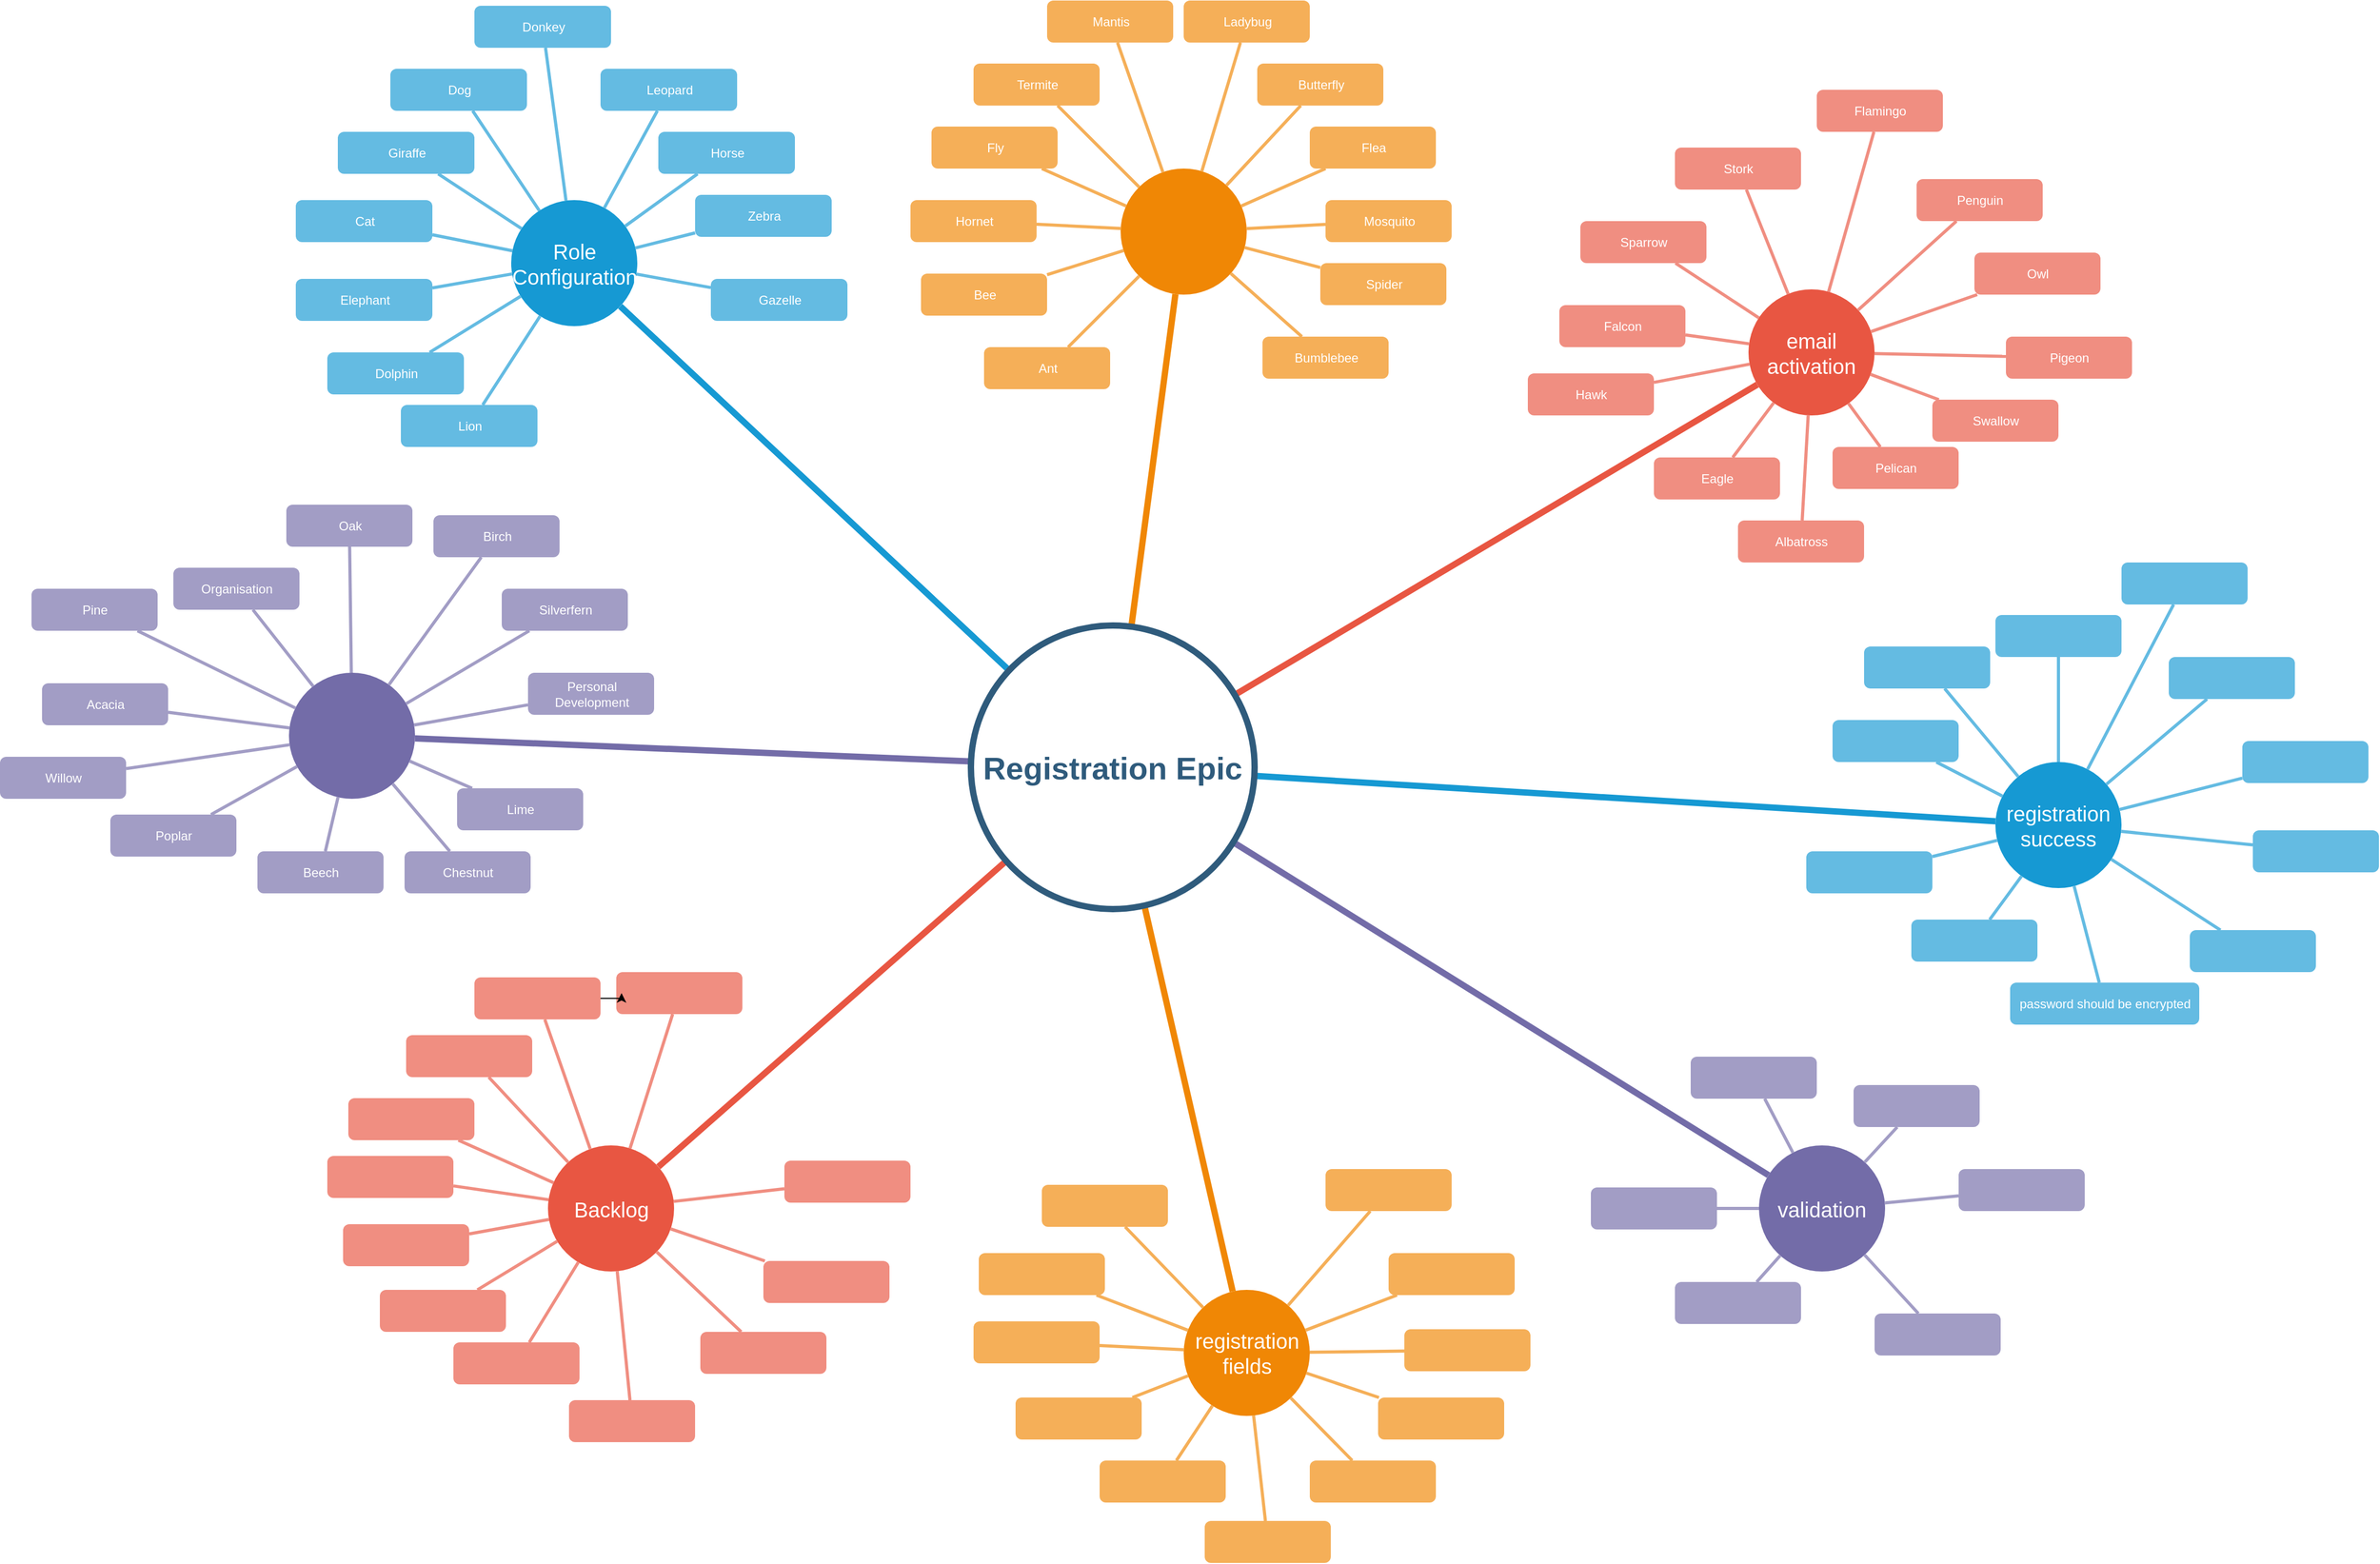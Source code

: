 <mxfile>
    <diagram id="6a731a19-8d31-9384-78a2-239565b7b9f0" name="Page-1">
        <mxGraphModel dx="334" dy="533" grid="1" gridSize="10" guides="1" tooltips="1" connect="1" arrows="1" fold="1" page="1" pageScale="1" pageWidth="1169" pageHeight="827" background="none" math="0" shadow="0">
            <root>
                <mxCell id="0"/>
                <mxCell id="1" parent="0"/>
                <mxCell id="1350" value="Role Configuration" style="ellipse;whiteSpace=wrap;html=1;shadow=0;fontFamily=Helvetica;fontSize=20;fontColor=#FFFFFF;align=center;strokeWidth=3;fillColor=#1699D3;strokeColor=none;" parent="1" vertex="1">
                    <mxGeometry x="523.5" y="271.5" width="120" height="120" as="geometry"/>
                </mxCell>
                <mxCell id="1351" value="" style="ellipse;whiteSpace=wrap;html=1;shadow=0;fontFamily=Helvetica;fontSize=20;fontColor=#FFFFFF;align=center;strokeWidth=3;fillColor=#F08705;strokeColor=none;gradientColor=none;" parent="1" vertex="1">
                    <mxGeometry x="1103.5" y="241.5" width="120" height="120" as="geometry"/>
                </mxCell>
                <mxCell id="1352" value="email activation" style="ellipse;whiteSpace=wrap;html=1;shadow=0;fontFamily=Helvetica;fontSize=20;fontColor=#FFFFFF;align=center;strokeWidth=3;fillColor=#E85642;strokeColor=none;" parent="1" vertex="1">
                    <mxGeometry x="1701" y="356.5" width="120" height="120" as="geometry"/>
                </mxCell>
                <mxCell id="1353" value="registration success" style="ellipse;whiteSpace=wrap;html=1;shadow=0;fontFamily=Helvetica;fontSize=20;fontColor=#FFFFFF;align=center;strokeWidth=3;fillColor=#1699D3;strokeColor=none;" parent="1" vertex="1">
                    <mxGeometry x="1936" y="806.5" width="120" height="120" as="geometry"/>
                </mxCell>
                <mxCell id="1354" value="validation" style="ellipse;whiteSpace=wrap;html=1;shadow=0;fontFamily=Helvetica;fontSize=20;fontColor=#FFFFFF;align=center;strokeWidth=3;fillColor=#736ca8;strokeColor=none;" parent="1" vertex="1">
                    <mxGeometry x="1711" y="1171.5" width="120" height="120" as="geometry"/>
                </mxCell>
                <mxCell id="1355" value="registration fields" style="ellipse;whiteSpace=wrap;html=1;shadow=0;fontFamily=Helvetica;fontSize=20;fontColor=#FFFFFF;align=center;strokeWidth=3;fillColor=#F08705;strokeColor=none;" parent="1" vertex="1">
                    <mxGeometry x="1163.5" y="1309" width="120" height="120" as="geometry"/>
                </mxCell>
                <mxCell id="1356" value="Backlog" style="ellipse;whiteSpace=wrap;html=1;shadow=0;fontFamily=Helvetica;fontSize=20;fontColor=#FFFFFF;align=center;strokeWidth=3;fillColor=#E85642;strokeColor=none;" parent="1" vertex="1">
                    <mxGeometry x="558.5" y="1171.5" width="120" height="120" as="geometry"/>
                </mxCell>
                <mxCell id="1357" value="Ant" style="rounded=1;fillColor=#f5af58;strokeColor=none;strokeWidth=3;shadow=0;html=1;fontColor=#FFFFFF;" parent="1" vertex="1">
                    <mxGeometry x="973.5" y="411.5" width="120" height="40" as="geometry"/>
                </mxCell>
                <mxCell id="1358" value="Dolphin" style="rounded=1;fillColor=#64BBE2;strokeColor=none;strokeWidth=3;shadow=0;html=1;fontColor=#FFFFFF;" parent="1" vertex="1">
                    <mxGeometry x="348.5" y="416.5" width="130" height="40" as="geometry"/>
                </mxCell>
                <mxCell id="1359" style="endArrow=none;strokeWidth=6;strokeColor=#1699D3;html=1;" parent="1" source="1515" target="1350" edge="1">
                    <mxGeometry relative="1" as="geometry"/>
                </mxCell>
                <mxCell id="1360" style="endArrow=none;strokeWidth=6;strokeColor=#f08705;html=1;" parent="1" source="1515" target="1351" edge="1">
                    <mxGeometry relative="1" as="geometry"/>
                </mxCell>
                <mxCell id="1361" style="endArrow=none;strokeWidth=6;strokeColor=#E85642;html=1;" parent="1" source="1515" target="1352" edge="1">
                    <mxGeometry relative="1" as="geometry"/>
                </mxCell>
                <mxCell id="1362" style="endArrow=none;strokeWidth=6;strokeColor=#1699D3;html=1;" parent="1" source="1515" target="1353" edge="1">
                    <mxGeometry relative="1" as="geometry"/>
                </mxCell>
                <mxCell id="1363" style="endArrow=none;strokeWidth=6;strokeColor=#736CA8;html=1;" parent="1" source="1515" target="1516" edge="1">
                    <mxGeometry relative="1" as="geometry"/>
                </mxCell>
                <mxCell id="1364" style="endArrow=none;strokeWidth=6;strokeColor=#736ca8;html=1;" parent="1" source="1515" target="1354" edge="1">
                    <mxGeometry relative="1" as="geometry"/>
                </mxCell>
                <mxCell id="1365" value="" style="edgeStyle=none;endArrow=none;strokeWidth=6;strokeColor=#F08705;html=1;" parent="1" source="1515" target="1355" edge="1">
                    <mxGeometry x="181" y="226.5" width="100" height="100" as="geometry">
                        <mxPoint x="181" y="326.5" as="sourcePoint"/>
                        <mxPoint x="281" y="226.5" as="targetPoint"/>
                    </mxGeometry>
                </mxCell>
                <mxCell id="1366" value="" style="edgeStyle=none;endArrow=none;strokeWidth=6;strokeColor=#E85642;html=1;" parent="1" source="1515" target="1356" edge="1">
                    <mxGeometry x="181" y="226.5" width="100" height="100" as="geometry">
                        <mxPoint x="181" y="326.5" as="sourcePoint"/>
                        <mxPoint x="281" y="226.5" as="targetPoint"/>
                    </mxGeometry>
                </mxCell>
                <mxCell id="1367" value="Lion" style="rounded=1;fillColor=#64BBE2;strokeColor=none;strokeWidth=3;shadow=0;html=1;fontColor=#FFFFFF;" parent="1" vertex="1">
                    <mxGeometry x="418.5" y="466.5" width="130" height="40" as="geometry"/>
                </mxCell>
                <mxCell id="1368" value="Elephant" style="rounded=1;fillColor=#64BBE2;strokeColor=none;strokeWidth=3;shadow=0;html=1;fontColor=#FFFFFF;" parent="1" vertex="1">
                    <mxGeometry x="318.5" y="346.5" width="130" height="40" as="geometry"/>
                </mxCell>
                <mxCell id="1369" value="Cat" style="rounded=1;fillColor=#64BBE2;strokeColor=none;strokeWidth=3;shadow=0;html=1;fontColor=#FFFFFF;" parent="1" vertex="1">
                    <mxGeometry x="318.5" y="271.5" width="130" height="40" as="geometry"/>
                </mxCell>
                <mxCell id="1370" value="Giraffe" style="rounded=1;fillColor=#64BBE2;strokeColor=none;strokeWidth=3;shadow=0;html=1;fontColor=#FFFFFF;" parent="1" vertex="1">
                    <mxGeometry x="358.5" y="206.5" width="130" height="40" as="geometry"/>
                </mxCell>
                <mxCell id="1371" value="Dog" style="rounded=1;fillColor=#64BBE2;strokeColor=none;strokeWidth=3;shadow=0;html=1;fontColor=#FFFFFF;" parent="1" vertex="1">
                    <mxGeometry x="408.5" y="146.5" width="130" height="40" as="geometry"/>
                </mxCell>
                <mxCell id="1372" value="Donkey" style="rounded=1;fillColor=#64BBE2;strokeColor=none;strokeWidth=3;shadow=0;html=1;fontColor=#FFFFFF;" parent="1" vertex="1">
                    <mxGeometry x="488.5" y="86.5" width="130" height="40" as="geometry"/>
                </mxCell>
                <mxCell id="1373" value="Leopard" style="rounded=1;fillColor=#64BBE2;strokeColor=none;strokeWidth=3;shadow=0;html=1;fontColor=#FFFFFF;" parent="1" vertex="1">
                    <mxGeometry x="608.5" y="146.5" width="130" height="40" as="geometry"/>
                </mxCell>
                <mxCell id="1374" value="Horse" style="rounded=1;fillColor=#64BBE2;strokeColor=none;strokeWidth=3;shadow=0;html=1;fontColor=#FFFFFF;" parent="1" vertex="1">
                    <mxGeometry x="663.5" y="206.5" width="130" height="40" as="geometry"/>
                </mxCell>
                <mxCell id="1375" value="Zebra" style="rounded=1;fillColor=#64BBE2;strokeColor=none;strokeWidth=3;shadow=0;html=1;fontColor=#FFFFFF;" parent="1" vertex="1">
                    <mxGeometry x="698.5" y="266.5" width="130" height="40" as="geometry"/>
                </mxCell>
                <mxCell id="1376" value="Gazelle" style="rounded=1;fillColor=#64BBE2;strokeColor=none;strokeWidth=3;shadow=0;html=1;fontColor=#FFFFFF;" parent="1" vertex="1">
                    <mxGeometry x="713.5" y="346.5" width="130" height="40" as="geometry"/>
                </mxCell>
                <mxCell id="1377" value="" style="edgeStyle=none;endArrow=none;strokeWidth=3;strokeColor=#64BBE2;html=1;" parent="1" source="1350" target="1376" edge="1">
                    <mxGeometry x="-221.5" y="56.5" width="100" height="100" as="geometry">
                        <mxPoint x="-221.5" y="156.5" as="sourcePoint"/>
                        <mxPoint x="-121.5" y="56.5" as="targetPoint"/>
                    </mxGeometry>
                </mxCell>
                <mxCell id="1378" value="" style="edgeStyle=none;endArrow=none;strokeWidth=3;strokeColor=#64BBE2;html=1;" parent="1" source="1350" target="1367" edge="1">
                    <mxGeometry x="-221.5" y="56.5" width="100" height="100" as="geometry">
                        <mxPoint x="-221.5" y="156.5" as="sourcePoint"/>
                        <mxPoint x="-121.5" y="56.5" as="targetPoint"/>
                    </mxGeometry>
                </mxCell>
                <mxCell id="1379" value="" style="edgeStyle=none;endArrow=none;strokeWidth=3;strokeColor=#64BBE2;html=1;" parent="1" source="1350" target="1358" edge="1">
                    <mxGeometry x="-221.5" y="56.5" width="100" height="100" as="geometry">
                        <mxPoint x="-221.5" y="156.5" as="sourcePoint"/>
                        <mxPoint x="-121.5" y="56.5" as="targetPoint"/>
                    </mxGeometry>
                </mxCell>
                <mxCell id="1380" value="" style="edgeStyle=none;endArrow=none;strokeWidth=3;strokeColor=#64BBE2;html=1;" parent="1" source="1350" target="1368" edge="1">
                    <mxGeometry x="-221.5" y="56.5" width="100" height="100" as="geometry">
                        <mxPoint x="-221.5" y="156.5" as="sourcePoint"/>
                        <mxPoint x="-121.5" y="56.5" as="targetPoint"/>
                    </mxGeometry>
                </mxCell>
                <mxCell id="1381" value="" style="edgeStyle=none;endArrow=none;strokeWidth=3;strokeColor=#64BBE2;html=1;" parent="1" source="1350" target="1369" edge="1">
                    <mxGeometry x="-221.5" y="56.5" width="100" height="100" as="geometry">
                        <mxPoint x="-221.5" y="156.5" as="sourcePoint"/>
                        <mxPoint x="-121.5" y="56.5" as="targetPoint"/>
                    </mxGeometry>
                </mxCell>
                <mxCell id="1382" value="" style="edgeStyle=none;endArrow=none;strokeWidth=3;strokeColor=#64BBE2;html=1;" parent="1" source="1350" target="1370" edge="1">
                    <mxGeometry x="-221.5" y="56.5" width="100" height="100" as="geometry">
                        <mxPoint x="-221.5" y="156.5" as="sourcePoint"/>
                        <mxPoint x="-121.5" y="56.5" as="targetPoint"/>
                    </mxGeometry>
                </mxCell>
                <mxCell id="1383" value="" style="edgeStyle=none;endArrow=none;strokeWidth=3;strokeColor=#64BBE2;html=1;" parent="1" source="1350" target="1371" edge="1">
                    <mxGeometry x="-221.5" y="56.5" width="100" height="100" as="geometry">
                        <mxPoint x="-221.5" y="156.5" as="sourcePoint"/>
                        <mxPoint x="-121.5" y="56.5" as="targetPoint"/>
                    </mxGeometry>
                </mxCell>
                <mxCell id="1384" value="" style="edgeStyle=none;endArrow=none;strokeWidth=3;strokeColor=#64BBE2;html=1;" parent="1" source="1350" target="1372" edge="1">
                    <mxGeometry x="-221.5" y="56.5" width="100" height="100" as="geometry">
                        <mxPoint x="-221.5" y="156.5" as="sourcePoint"/>
                        <mxPoint x="-121.5" y="56.5" as="targetPoint"/>
                    </mxGeometry>
                </mxCell>
                <mxCell id="1385" value="" style="edgeStyle=none;endArrow=none;strokeWidth=3;strokeColor=#64BBE2;html=1;" parent="1" source="1350" target="1373" edge="1">
                    <mxGeometry x="-221.5" y="56.5" width="100" height="100" as="geometry">
                        <mxPoint x="-221.5" y="156.5" as="sourcePoint"/>
                        <mxPoint x="-121.5" y="56.5" as="targetPoint"/>
                    </mxGeometry>
                </mxCell>
                <mxCell id="1386" value="" style="edgeStyle=none;endArrow=none;strokeWidth=3;strokeColor=#64BBE2;html=1;" parent="1" source="1350" target="1374" edge="1">
                    <mxGeometry x="-221.5" y="56.5" width="100" height="100" as="geometry">
                        <mxPoint x="-221.5" y="156.5" as="sourcePoint"/>
                        <mxPoint x="-121.5" y="56.5" as="targetPoint"/>
                    </mxGeometry>
                </mxCell>
                <mxCell id="1387" value="" style="edgeStyle=none;endArrow=none;strokeWidth=3;strokeColor=#64BBE2;html=1;" parent="1" source="1350" target="1375" edge="1">
                    <mxGeometry x="-221.5" y="56.5" width="100" height="100" as="geometry">
                        <mxPoint x="-221.5" y="156.5" as="sourcePoint"/>
                        <mxPoint x="-121.5" y="56.5" as="targetPoint"/>
                    </mxGeometry>
                </mxCell>
                <mxCell id="1388" value="Bee" style="rounded=1;fillColor=#f5af58;strokeColor=none;strokeWidth=3;shadow=0;html=1;fontColor=#FFFFFF;" parent="1" vertex="1">
                    <mxGeometry x="913.5" y="341.5" width="120" height="40" as="geometry"/>
                </mxCell>
                <mxCell id="1389" value="Hornet" style="rounded=1;fillColor=#f5af58;strokeColor=none;strokeWidth=3;shadow=0;html=1;fontColor=#FFFFFF;" parent="1" vertex="1">
                    <mxGeometry x="903.5" y="271.5" width="120" height="40" as="geometry"/>
                </mxCell>
                <mxCell id="1390" value="Fly" style="rounded=1;fillColor=#f5af58;strokeColor=none;strokeWidth=3;shadow=0;html=1;fontColor=#FFFFFF;" parent="1" vertex="1">
                    <mxGeometry x="923.5" y="201.5" width="120" height="40" as="geometry"/>
                </mxCell>
                <mxCell id="1391" value="Termite" style="rounded=1;fillColor=#f5af58;strokeColor=none;strokeWidth=3;shadow=0;html=1;fontColor=#FFFFFF;" parent="1" vertex="1">
                    <mxGeometry x="963.5" y="141.5" width="120" height="40" as="geometry"/>
                </mxCell>
                <mxCell id="1392" value="Mantis" style="rounded=1;fillColor=#f5af58;strokeColor=none;strokeWidth=3;shadow=0;html=1;fontColor=#FFFFFF;" parent="1" vertex="1">
                    <mxGeometry x="1033.5" y="81.5" width="120" height="40" as="geometry"/>
                </mxCell>
                <mxCell id="1393" value="Ladybug" style="rounded=1;fillColor=#f5af58;strokeColor=none;strokeWidth=3;shadow=0;html=1;fontColor=#FFFFFF;" parent="1" vertex="1">
                    <mxGeometry x="1163.5" y="81.5" width="120" height="40" as="geometry"/>
                </mxCell>
                <mxCell id="1394" value="Butterfly" style="rounded=1;fillColor=#f5af58;strokeColor=none;strokeWidth=3;shadow=0;html=1;fontColor=#FFFFFF;" parent="1" vertex="1">
                    <mxGeometry x="1233.5" y="141.5" width="120" height="40" as="geometry"/>
                </mxCell>
                <mxCell id="1395" value="Flea" style="rounded=1;fillColor=#f5af58;strokeColor=none;strokeWidth=3;shadow=0;html=1;fontColor=#FFFFFF;" parent="1" vertex="1">
                    <mxGeometry x="1283.5" y="201.5" width="120" height="40" as="geometry"/>
                </mxCell>
                <mxCell id="1396" value="Mosquito" style="rounded=1;fillColor=#f5af58;strokeColor=none;strokeWidth=3;shadow=0;html=1;fontColor=#FFFFFF;" parent="1" vertex="1">
                    <mxGeometry x="1298.5" y="271.5" width="120" height="40" as="geometry"/>
                </mxCell>
                <mxCell id="1397" value="Spider" style="rounded=1;fillColor=#f5af58;strokeColor=none;strokeWidth=3;shadow=0;html=1;fontColor=#FFFFFF;" parent="1" vertex="1">
                    <mxGeometry x="1293.5" y="331.5" width="120" height="40" as="geometry"/>
                </mxCell>
                <mxCell id="1398" value="Bumblebee" style="rounded=1;fillColor=#f5af58;strokeColor=none;strokeWidth=3;shadow=0;html=1;fontColor=#FFFFFF;" parent="1" vertex="1">
                    <mxGeometry x="1238.5" y="401.5" width="120" height="40" as="geometry"/>
                </mxCell>
                <mxCell id="1399" value="" style="edgeStyle=none;endArrow=none;strokeWidth=3;strokeColor=#F5AF58;html=1;" parent="1" source="1351" target="1357" edge="1">
                    <mxGeometry x="3.5" y="21.5" width="100" height="100" as="geometry">
                        <mxPoint x="3.5" y="121.5" as="sourcePoint"/>
                        <mxPoint x="103.5" y="21.5" as="targetPoint"/>
                    </mxGeometry>
                </mxCell>
                <mxCell id="1400" value="" style="edgeStyle=none;endArrow=none;strokeWidth=3;strokeColor=#F5AF58;html=1;" parent="1" source="1351" target="1388" edge="1">
                    <mxGeometry x="3.5" y="21.5" width="100" height="100" as="geometry">
                        <mxPoint x="3.5" y="121.5" as="sourcePoint"/>
                        <mxPoint x="103.5" y="21.5" as="targetPoint"/>
                    </mxGeometry>
                </mxCell>
                <mxCell id="1401" value="" style="edgeStyle=none;endArrow=none;strokeWidth=3;strokeColor=#F5AF58;html=1;" parent="1" source="1351" target="1389" edge="1">
                    <mxGeometry x="3.5" y="21.5" width="100" height="100" as="geometry">
                        <mxPoint x="3.5" y="121.5" as="sourcePoint"/>
                        <mxPoint x="103.5" y="21.5" as="targetPoint"/>
                    </mxGeometry>
                </mxCell>
                <mxCell id="1402" value="" style="edgeStyle=none;endArrow=none;strokeWidth=3;strokeColor=#F5AF58;html=1;" parent="1" source="1351" target="1390" edge="1">
                    <mxGeometry x="3.5" y="21.5" width="100" height="100" as="geometry">
                        <mxPoint x="3.5" y="121.5" as="sourcePoint"/>
                        <mxPoint x="103.5" y="21.5" as="targetPoint"/>
                    </mxGeometry>
                </mxCell>
                <mxCell id="1403" value="" style="edgeStyle=none;endArrow=none;strokeWidth=3;strokeColor=#F5AF58;html=1;" parent="1" source="1351" target="1391" edge="1">
                    <mxGeometry x="3.5" y="21.5" width="100" height="100" as="geometry">
                        <mxPoint x="3.5" y="121.5" as="sourcePoint"/>
                        <mxPoint x="103.5" y="21.5" as="targetPoint"/>
                    </mxGeometry>
                </mxCell>
                <mxCell id="1404" value="" style="edgeStyle=none;endArrow=none;strokeWidth=3;strokeColor=#F5AF58;html=1;" parent="1" source="1351" target="1392" edge="1">
                    <mxGeometry x="3.5" y="21.5" width="100" height="100" as="geometry">
                        <mxPoint x="3.5" y="121.5" as="sourcePoint"/>
                        <mxPoint x="103.5" y="21.5" as="targetPoint"/>
                    </mxGeometry>
                </mxCell>
                <mxCell id="1405" value="" style="edgeStyle=none;endArrow=none;strokeWidth=3;strokeColor=#F5AF58;html=1;" parent="1" source="1351" target="1393" edge="1">
                    <mxGeometry x="3.5" y="21.5" width="100" height="100" as="geometry">
                        <mxPoint x="3.5" y="121.5" as="sourcePoint"/>
                        <mxPoint x="103.5" y="21.5" as="targetPoint"/>
                    </mxGeometry>
                </mxCell>
                <mxCell id="1406" value="" style="edgeStyle=none;endArrow=none;strokeWidth=3;strokeColor=#F5AF58;html=1;" parent="1" source="1351" target="1394" edge="1">
                    <mxGeometry x="3.5" y="21.5" width="100" height="100" as="geometry">
                        <mxPoint x="3.5" y="121.5" as="sourcePoint"/>
                        <mxPoint x="103.5" y="21.5" as="targetPoint"/>
                    </mxGeometry>
                </mxCell>
                <mxCell id="1407" value="" style="edgeStyle=none;endArrow=none;strokeWidth=3;strokeColor=#F5AF58;html=1;" parent="1" source="1351" target="1395" edge="1">
                    <mxGeometry x="3.5" y="21.5" width="100" height="100" as="geometry">
                        <mxPoint x="3.5" y="121.5" as="sourcePoint"/>
                        <mxPoint x="103.5" y="21.5" as="targetPoint"/>
                    </mxGeometry>
                </mxCell>
                <mxCell id="1408" value="" style="edgeStyle=none;endArrow=none;strokeWidth=3;strokeColor=#F5AF58;html=1;" parent="1" source="1351" target="1396" edge="1">
                    <mxGeometry x="3.5" y="21.5" width="100" height="100" as="geometry">
                        <mxPoint x="3.5" y="121.5" as="sourcePoint"/>
                        <mxPoint x="103.5" y="21.5" as="targetPoint"/>
                    </mxGeometry>
                </mxCell>
                <mxCell id="1409" value="" style="edgeStyle=none;endArrow=none;strokeWidth=3;strokeColor=#F5AF58;html=1;" parent="1" source="1351" target="1397" edge="1">
                    <mxGeometry x="3.5" y="21.5" width="100" height="100" as="geometry">
                        <mxPoint x="3.5" y="121.5" as="sourcePoint"/>
                        <mxPoint x="103.5" y="21.5" as="targetPoint"/>
                    </mxGeometry>
                </mxCell>
                <mxCell id="1410" value="" style="edgeStyle=none;endArrow=none;strokeWidth=3;strokeColor=#F5AF58;html=1;" parent="1" source="1351" target="1398" edge="1">
                    <mxGeometry x="3.5" y="21.5" width="100" height="100" as="geometry">
                        <mxPoint x="3.5" y="121.5" as="sourcePoint"/>
                        <mxPoint x="103.5" y="21.5" as="targetPoint"/>
                    </mxGeometry>
                </mxCell>
                <mxCell id="1411" value="Eagle" style="rounded=1;fillColor=#f08e81;strokeColor=none;strokeWidth=3;shadow=0;html=1;fontColor=#FFFFFF;" parent="1" vertex="1">
                    <mxGeometry x="1611" y="516.5" width="120" height="40" as="geometry"/>
                </mxCell>
                <mxCell id="1412" value="Pigeon" style="rounded=1;fillColor=#f08e81;strokeColor=none;strokeWidth=3;shadow=0;html=1;fontColor=#FFFFFF;" parent="1" vertex="1">
                    <mxGeometry x="1946" y="401.5" width="120" height="40" as="geometry"/>
                </mxCell>
                <mxCell id="1413" value="Hawk" style="rounded=1;fillColor=#f08e81;strokeColor=none;strokeWidth=3;shadow=0;html=1;fontColor=#FFFFFF;" parent="1" vertex="1">
                    <mxGeometry x="1491" y="436.5" width="120" height="40" as="geometry"/>
                </mxCell>
                <mxCell id="1414" value="Falcon" style="rounded=1;fillColor=#f08e81;strokeColor=none;strokeWidth=3;shadow=0;html=1;fontColor=#FFFFFF;" parent="1" vertex="1">
                    <mxGeometry x="1521" y="371.5" width="120" height="40" as="geometry"/>
                </mxCell>
                <mxCell id="1415" value="Sparrow" style="rounded=1;fillColor=#f08e81;strokeColor=none;strokeWidth=3;shadow=0;html=1;fontColor=#FFFFFF;" parent="1" vertex="1">
                    <mxGeometry x="1541" y="291.5" width="120" height="40" as="geometry"/>
                </mxCell>
                <mxCell id="1416" value="Stork" style="rounded=1;fillColor=#f08e81;strokeColor=none;strokeWidth=3;shadow=0;html=1;fontColor=#FFFFFF;" parent="1" vertex="1">
                    <mxGeometry x="1631" y="221.5" width="120" height="40" as="geometry"/>
                </mxCell>
                <mxCell id="1417" value="Flamingo" style="rounded=1;fillColor=#f08e81;strokeColor=none;strokeWidth=3;shadow=0;html=1;fontColor=#FFFFFF;" parent="1" vertex="1">
                    <mxGeometry x="1766" y="166.5" width="120" height="40" as="geometry"/>
                </mxCell>
                <mxCell id="1418" value="Penguin" style="rounded=1;fillColor=#f08e81;strokeColor=none;strokeWidth=3;shadow=0;html=1;fontColor=#FFFFFF;" parent="1" vertex="1">
                    <mxGeometry x="1861" y="251.5" width="120" height="40" as="geometry"/>
                </mxCell>
                <mxCell id="1419" value="Owl" style="rounded=1;fillColor=#f08e81;strokeColor=none;strokeWidth=3;shadow=0;html=1;fontColor=#FFFFFF;" parent="1" vertex="1">
                    <mxGeometry x="1916" y="321.5" width="120" height="40" as="geometry"/>
                </mxCell>
                <mxCell id="1420" value="Albatross" style="rounded=1;fillColor=#f08e81;strokeColor=none;strokeWidth=3;shadow=0;html=1;fontColor=#FFFFFF;" parent="1" vertex="1">
                    <mxGeometry x="1691" y="576.5" width="120" height="40" as="geometry"/>
                </mxCell>
                <mxCell id="1421" value="Pelican" style="rounded=1;fillColor=#f08e81;strokeColor=none;strokeWidth=3;shadow=0;html=1;fontColor=#FFFFFF;" parent="1" vertex="1">
                    <mxGeometry x="1781" y="506.5" width="120" height="40" as="geometry"/>
                </mxCell>
                <mxCell id="1422" value="Swallow" style="rounded=1;fillColor=#f08e81;strokeColor=none;strokeWidth=3;shadow=0;html=1;fontColor=#FFFFFF;" parent="1" vertex="1">
                    <mxGeometry x="1876" y="461.5" width="120" height="40" as="geometry"/>
                </mxCell>
                <mxCell id="1423" value="" style="edgeStyle=none;endArrow=none;strokeWidth=3;strokeColor=#F08E81;html=1;" parent="1" source="1352" target="1411" edge="1">
                    <mxGeometry x="31" y="106.5" width="100" height="100" as="geometry">
                        <mxPoint x="31" y="206.5" as="sourcePoint"/>
                        <mxPoint x="131" y="106.5" as="targetPoint"/>
                    </mxGeometry>
                </mxCell>
                <mxCell id="1424" value="" style="edgeStyle=none;endArrow=none;strokeWidth=3;strokeColor=#F08E81;html=1;" parent="1" source="1352" target="1413" edge="1">
                    <mxGeometry x="31" y="106.5" width="100" height="100" as="geometry">
                        <mxPoint x="31" y="206.5" as="sourcePoint"/>
                        <mxPoint x="131" y="106.5" as="targetPoint"/>
                    </mxGeometry>
                </mxCell>
                <mxCell id="1425" value="" style="edgeStyle=none;endArrow=none;strokeWidth=3;strokeColor=#F08E81;html=1;" parent="1" source="1352" target="1414" edge="1">
                    <mxGeometry x="31" y="106.5" width="100" height="100" as="geometry">
                        <mxPoint x="31" y="206.5" as="sourcePoint"/>
                        <mxPoint x="131" y="106.5" as="targetPoint"/>
                    </mxGeometry>
                </mxCell>
                <mxCell id="1426" value="" style="edgeStyle=none;endArrow=none;strokeWidth=3;strokeColor=#F08E81;html=1;" parent="1" source="1352" target="1415" edge="1">
                    <mxGeometry x="31" y="106.5" width="100" height="100" as="geometry">
                        <mxPoint x="31" y="206.5" as="sourcePoint"/>
                        <mxPoint x="131" y="106.5" as="targetPoint"/>
                    </mxGeometry>
                </mxCell>
                <mxCell id="1427" value="" style="edgeStyle=none;endArrow=none;strokeWidth=3;strokeColor=#F08E81;html=1;" parent="1" source="1352" target="1416" edge="1">
                    <mxGeometry x="31" y="106.5" width="100" height="100" as="geometry">
                        <mxPoint x="31" y="206.5" as="sourcePoint"/>
                        <mxPoint x="131" y="106.5" as="targetPoint"/>
                    </mxGeometry>
                </mxCell>
                <mxCell id="1428" value="" style="edgeStyle=none;endArrow=none;strokeWidth=3;strokeColor=#F08E81;html=1;" parent="1" source="1352" target="1417" edge="1">
                    <mxGeometry x="31" y="106.5" width="100" height="100" as="geometry">
                        <mxPoint x="31" y="206.5" as="sourcePoint"/>
                        <mxPoint x="131" y="106.5" as="targetPoint"/>
                    </mxGeometry>
                </mxCell>
                <mxCell id="1429" value="" style="edgeStyle=none;endArrow=none;strokeWidth=3;strokeColor=#F08E81;html=1;" parent="1" source="1352" target="1418" edge="1">
                    <mxGeometry x="31" y="106.5" width="100" height="100" as="geometry">
                        <mxPoint x="31" y="206.5" as="sourcePoint"/>
                        <mxPoint x="131" y="106.5" as="targetPoint"/>
                    </mxGeometry>
                </mxCell>
                <mxCell id="1430" value="" style="edgeStyle=none;endArrow=none;strokeWidth=3;strokeColor=#F08E81;html=1;" parent="1" source="1352" target="1419" edge="1">
                    <mxGeometry x="31" y="106.5" width="100" height="100" as="geometry">
                        <mxPoint x="31" y="206.5" as="sourcePoint"/>
                        <mxPoint x="131" y="106.5" as="targetPoint"/>
                    </mxGeometry>
                </mxCell>
                <mxCell id="1431" value="" style="edgeStyle=none;endArrow=none;strokeWidth=3;strokeColor=#F08E81;html=1;" parent="1" source="1352" target="1412" edge="1">
                    <mxGeometry x="31" y="106.5" width="100" height="100" as="geometry">
                        <mxPoint x="31" y="206.5" as="sourcePoint"/>
                        <mxPoint x="131" y="106.5" as="targetPoint"/>
                    </mxGeometry>
                </mxCell>
                <mxCell id="1432" value="" style="edgeStyle=none;endArrow=none;strokeWidth=3;strokeColor=#F08E81;html=1;" parent="1" source="1352" target="1422" edge="1">
                    <mxGeometry x="31" y="106.5" width="100" height="100" as="geometry">
                        <mxPoint x="31" y="206.5" as="sourcePoint"/>
                        <mxPoint x="131" y="106.5" as="targetPoint"/>
                    </mxGeometry>
                </mxCell>
                <mxCell id="1433" value="" style="edgeStyle=none;endArrow=none;strokeWidth=3;strokeColor=#F08E81;html=1;" parent="1" source="1352" target="1421" edge="1">
                    <mxGeometry x="31" y="106.5" width="100" height="100" as="geometry">
                        <mxPoint x="31" y="206.5" as="sourcePoint"/>
                        <mxPoint x="131" y="106.5" as="targetPoint"/>
                    </mxGeometry>
                </mxCell>
                <mxCell id="1434" value="" style="edgeStyle=none;endArrow=none;strokeWidth=3;strokeColor=#F08E81;html=1;" parent="1" source="1352" target="1420" edge="1">
                    <mxGeometry x="31" y="106.5" width="100" height="100" as="geometry">
                        <mxPoint x="31" y="206.5" as="sourcePoint"/>
                        <mxPoint x="131" y="106.5" as="targetPoint"/>
                    </mxGeometry>
                </mxCell>
                <mxCell id="1435" value="" style="rounded=1;fillColor=#64BBE2;strokeColor=none;strokeWidth=3;shadow=0;html=1;fontColor=#FFFFFF;" parent="1" vertex="1">
                    <mxGeometry x="1781" y="766.5" width="120" height="40" as="geometry"/>
                </mxCell>
                <mxCell id="1436" value="" style="rounded=1;fillColor=#64BBE2;strokeColor=none;strokeWidth=3;shadow=0;html=1;fontColor=#FFFFFF;" parent="1" vertex="1">
                    <mxGeometry x="1811" y="696.5" width="120" height="40" as="geometry"/>
                </mxCell>
                <mxCell id="1437" value="" style="rounded=1;fillColor=#64BBE2;strokeColor=none;strokeWidth=3;shadow=0;html=1;fontColor=#FFFFFF;" parent="1" vertex="1">
                    <mxGeometry x="1936" y="666.5" width="120" height="40" as="geometry"/>
                </mxCell>
                <mxCell id="1438" value="" style="rounded=1;fillColor=#64BBE2;strokeColor=none;strokeWidth=3;shadow=0;html=1;fontColor=#FFFFFF;" parent="1" vertex="1">
                    <mxGeometry x="2056" y="616.5" width="120" height="40" as="geometry"/>
                </mxCell>
                <mxCell id="1439" value="" style="rounded=1;fillColor=#64BBE2;strokeColor=none;strokeWidth=3;shadow=0;html=1;fontColor=#FFFFFF;" parent="1" vertex="1">
                    <mxGeometry x="2101" y="706.5" width="120" height="40" as="geometry"/>
                </mxCell>
                <mxCell id="1440" value="" style="rounded=1;fillColor=#64BBE2;strokeColor=none;strokeWidth=3;shadow=0;html=1;fontColor=#FFFFFF;" parent="1" vertex="1">
                    <mxGeometry x="2171" y="786.5" width="120" height="40" as="geometry"/>
                </mxCell>
                <mxCell id="1441" value="" style="rounded=1;fillColor=#64BBE2;strokeColor=none;strokeWidth=3;shadow=0;html=1;fontColor=#FFFFFF;" parent="1" vertex="1">
                    <mxGeometry x="2121" y="966.5" width="120" height="40" as="geometry"/>
                </mxCell>
                <mxCell id="1442" value="" style="rounded=1;fillColor=#64BBE2;strokeColor=none;strokeWidth=3;shadow=0;html=1;fontColor=#FFFFFF;" parent="1" vertex="1">
                    <mxGeometry x="2181" y="871.5" width="120" height="40" as="geometry"/>
                </mxCell>
                <mxCell id="1443" value="password should be encrypted" style="rounded=1;fillColor=#64BBE2;strokeColor=none;strokeWidth=3;shadow=0;html=1;fontColor=#FFFFFF;" parent="1" vertex="1">
                    <mxGeometry x="1950" y="1016.5" width="180" height="40" as="geometry"/>
                </mxCell>
                <mxCell id="1444" value="" style="rounded=1;fillColor=#64BBE2;strokeColor=none;strokeWidth=3;shadow=0;html=1;fontColor=#FFFFFF;" parent="1" vertex="1">
                    <mxGeometry x="1856" y="956.5" width="120" height="40" as="geometry"/>
                </mxCell>
                <mxCell id="1445" value="" style="rounded=1;fillColor=#64BBE2;strokeColor=none;strokeWidth=3;shadow=0;html=1;fontColor=#FFFFFF;" parent="1" vertex="1">
                    <mxGeometry x="1756" y="891.5" width="120" height="40" as="geometry"/>
                </mxCell>
                <mxCell id="1446" value="" style="edgeStyle=none;endArrow=none;strokeWidth=3;strokeColor=#64BBE2;html=1;" parent="1" source="1353" target="1435" edge="1">
                    <mxGeometry x="-24" y="196.5" width="100" height="100" as="geometry">
                        <mxPoint x="-24" y="296.5" as="sourcePoint"/>
                        <mxPoint x="76" y="196.5" as="targetPoint"/>
                    </mxGeometry>
                </mxCell>
                <mxCell id="1447" value="" style="edgeStyle=none;endArrow=none;strokeWidth=3;strokeColor=#64BBE2;html=1;" parent="1" source="1353" target="1436" edge="1">
                    <mxGeometry x="-24" y="196.5" width="100" height="100" as="geometry">
                        <mxPoint x="-24" y="296.5" as="sourcePoint"/>
                        <mxPoint x="76" y="196.5" as="targetPoint"/>
                    </mxGeometry>
                </mxCell>
                <mxCell id="1448" value="" style="edgeStyle=none;endArrow=none;strokeWidth=3;strokeColor=#64BBE2;html=1;" parent="1" source="1353" target="1437" edge="1">
                    <mxGeometry x="-24" y="196.5" width="100" height="100" as="geometry">
                        <mxPoint x="-24" y="296.5" as="sourcePoint"/>
                        <mxPoint x="76" y="196.5" as="targetPoint"/>
                    </mxGeometry>
                </mxCell>
                <mxCell id="1449" value="" style="edgeStyle=none;endArrow=none;strokeWidth=3;strokeColor=#64BBE2;html=1;" parent="1" source="1353" target="1438" edge="1">
                    <mxGeometry x="-24" y="196.5" width="100" height="100" as="geometry">
                        <mxPoint x="-24" y="296.5" as="sourcePoint"/>
                        <mxPoint x="76" y="196.5" as="targetPoint"/>
                    </mxGeometry>
                </mxCell>
                <mxCell id="1450" value="" style="edgeStyle=none;endArrow=none;strokeWidth=3;strokeColor=#64BBE2;html=1;" parent="1" source="1353" target="1439" edge="1">
                    <mxGeometry x="-24" y="196.5" width="100" height="100" as="geometry">
                        <mxPoint x="-24" y="296.5" as="sourcePoint"/>
                        <mxPoint x="76" y="196.5" as="targetPoint"/>
                    </mxGeometry>
                </mxCell>
                <mxCell id="1451" value="" style="edgeStyle=none;endArrow=none;strokeWidth=3;strokeColor=#64BBE2;html=1;" parent="1" source="1353" target="1440" edge="1">
                    <mxGeometry x="-24" y="196.5" width="100" height="100" as="geometry">
                        <mxPoint x="-24" y="296.5" as="sourcePoint"/>
                        <mxPoint x="76" y="196.5" as="targetPoint"/>
                    </mxGeometry>
                </mxCell>
                <mxCell id="1452" value="" style="edgeStyle=none;endArrow=none;strokeWidth=3;strokeColor=#64BBE2;html=1;" parent="1" source="1353" target="1442" edge="1">
                    <mxGeometry x="-24" y="196.5" width="100" height="100" as="geometry">
                        <mxPoint x="-24" y="296.5" as="sourcePoint"/>
                        <mxPoint x="76" y="196.5" as="targetPoint"/>
                    </mxGeometry>
                </mxCell>
                <mxCell id="1453" value="" style="edgeStyle=none;endArrow=none;strokeWidth=3;strokeColor=#64BBE2;html=1;" parent="1" source="1353" target="1441" edge="1">
                    <mxGeometry x="-24" y="196.5" width="100" height="100" as="geometry">
                        <mxPoint x="-24" y="296.5" as="sourcePoint"/>
                        <mxPoint x="76" y="196.5" as="targetPoint"/>
                    </mxGeometry>
                </mxCell>
                <mxCell id="1454" value="" style="edgeStyle=none;endArrow=none;strokeWidth=3;strokeColor=#64BBE2;html=1;" parent="1" source="1353" target="1443" edge="1">
                    <mxGeometry x="-24" y="196.5" width="100" height="100" as="geometry">
                        <mxPoint x="-24" y="296.5" as="sourcePoint"/>
                        <mxPoint x="76" y="196.5" as="targetPoint"/>
                    </mxGeometry>
                </mxCell>
                <mxCell id="1455" value="" style="edgeStyle=none;endArrow=none;strokeWidth=3;strokeColor=#64BBE2;html=1;" parent="1" source="1353" target="1444" edge="1">
                    <mxGeometry x="-24" y="196.5" width="100" height="100" as="geometry">
                        <mxPoint x="-24" y="296.5" as="sourcePoint"/>
                        <mxPoint x="76" y="196.5" as="targetPoint"/>
                    </mxGeometry>
                </mxCell>
                <mxCell id="1456" value="" style="edgeStyle=none;endArrow=none;strokeWidth=3;strokeColor=#64BBE2;html=1;" parent="1" source="1353" target="1445" edge="1">
                    <mxGeometry x="-24" y="196.5" width="100" height="100" as="geometry">
                        <mxPoint x="-24" y="296.5" as="sourcePoint"/>
                        <mxPoint x="76" y="196.5" as="targetPoint"/>
                    </mxGeometry>
                </mxCell>
                <mxCell id="1457" value="" style="rounded=1;fillColor=#a29dc5;strokeColor=none;strokeWidth=3;shadow=0;html=1;fontColor=#FFFFFF;" parent="1" vertex="1">
                    <mxGeometry x="1646" y="1087" width="120" height="40" as="geometry"/>
                </mxCell>
                <mxCell id="1458" value="" style="rounded=1;fillColor=#a29dc5;strokeColor=none;strokeWidth=3;shadow=0;html=1;fontColor=#FFFFFF;" parent="1" vertex="1">
                    <mxGeometry x="1631" y="1301.5" width="120" height="40" as="geometry"/>
                </mxCell>
                <mxCell id="1459" value="" style="rounded=1;fillColor=#a29dc5;strokeColor=none;strokeWidth=3;shadow=0;html=1;fontColor=#FFFFFF;" parent="1" vertex="1">
                    <mxGeometry x="1801" y="1114" width="120" height="40" as="geometry"/>
                </mxCell>
                <mxCell id="1460" value="" style="rounded=1;fillColor=#a29dc5;strokeColor=none;strokeWidth=3;shadow=0;html=1;fontColor=#FFFFFF;" parent="1" vertex="1">
                    <mxGeometry x="1901" y="1194" width="120" height="40" as="geometry"/>
                </mxCell>
                <mxCell id="1461" value="" style="rounded=1;fillColor=#a29dc5;strokeColor=none;strokeWidth=3;shadow=0;html=1;fontColor=#FFFFFF;" parent="1" vertex="1">
                    <mxGeometry x="1821" y="1331.5" width="120" height="40" as="geometry"/>
                </mxCell>
                <mxCell id="1462" value="" style="rounded=1;fillColor=#a29dc5;strokeColor=none;strokeWidth=3;shadow=0;html=1;fontColor=#FFFFFF;" parent="1" vertex="1">
                    <mxGeometry x="1551" y="1211.5" width="120" height="40" as="geometry"/>
                </mxCell>
                <mxCell id="1463" value="" style="edgeStyle=none;endArrow=none;strokeWidth=3;strokeColor=#A29DC5;html=1;" parent="1" source="1354" target="1460" edge="1">
                    <mxGeometry x="251" y="-103.5" width="100" height="100" as="geometry">
                        <mxPoint x="251" y="-3.5" as="sourcePoint"/>
                        <mxPoint x="351" y="-103.5" as="targetPoint"/>
                    </mxGeometry>
                </mxCell>
                <mxCell id="1464" value="" style="edgeStyle=none;endArrow=none;strokeWidth=3;strokeColor=#A29DC5;html=1;" parent="1" source="1354" target="1461" edge="1">
                    <mxGeometry x="251" y="-103.5" width="100" height="100" as="geometry">
                        <mxPoint x="251" y="-3.5" as="sourcePoint"/>
                        <mxPoint x="351" y="-103.5" as="targetPoint"/>
                    </mxGeometry>
                </mxCell>
                <mxCell id="1465" value="" style="edgeStyle=none;endArrow=none;strokeWidth=3;strokeColor=#A29DC5;html=1;" parent="1" source="1354" target="1458" edge="1">
                    <mxGeometry x="251" y="-103.5" width="100" height="100" as="geometry">
                        <mxPoint x="251" y="-3.5" as="sourcePoint"/>
                        <mxPoint x="351" y="-103.5" as="targetPoint"/>
                    </mxGeometry>
                </mxCell>
                <mxCell id="1466" value="" style="edgeStyle=none;endArrow=none;strokeWidth=3;strokeColor=#A29DC5;html=1;" parent="1" source="1354" target="1462" edge="1">
                    <mxGeometry x="251" y="-103.5" width="100" height="100" as="geometry">
                        <mxPoint x="251" y="-3.5" as="sourcePoint"/>
                        <mxPoint x="351" y="-103.5" as="targetPoint"/>
                    </mxGeometry>
                </mxCell>
                <mxCell id="1467" value="" style="edgeStyle=none;endArrow=none;strokeWidth=3;strokeColor=#A29DC5;html=1;" parent="1" source="1354" target="1457" edge="1">
                    <mxGeometry x="251" y="-103.5" width="100" height="100" as="geometry">
                        <mxPoint x="251" y="-3.5" as="sourcePoint"/>
                        <mxPoint x="351" y="-103.5" as="targetPoint"/>
                    </mxGeometry>
                </mxCell>
                <mxCell id="1468" value="" style="rounded=1;fillColor=#f5af58;strokeColor=none;strokeWidth=3;shadow=0;html=1;fontColor=#FFFFFF;" parent="1" vertex="1">
                    <mxGeometry x="1358.5" y="1274" width="120" height="40" as="geometry"/>
                </mxCell>
                <mxCell id="1469" value="" style="rounded=1;fillColor=#f5af58;strokeColor=none;strokeWidth=3;shadow=0;html=1;fontColor=#FFFFFF;" parent="1" vertex="1">
                    <mxGeometry x="1373.5" y="1346.5" width="120" height="40" as="geometry"/>
                </mxCell>
                <mxCell id="1470" value="" style="rounded=1;fillColor=#f5af58;strokeColor=none;strokeWidth=3;shadow=0;html=1;fontColor=#FFFFFF;" parent="1" vertex="1">
                    <mxGeometry x="1348.5" y="1411.5" width="120" height="40" as="geometry"/>
                </mxCell>
                <mxCell id="1471" value="" style="rounded=1;fillColor=#f5af58;strokeColor=none;strokeWidth=3;shadow=0;html=1;fontColor=#FFFFFF;" parent="1" vertex="1">
                    <mxGeometry x="1283.5" y="1471.5" width="120" height="40" as="geometry"/>
                </mxCell>
                <mxCell id="1472" value="" style="rounded=1;fillColor=#f5af58;strokeColor=none;strokeWidth=3;shadow=0;html=1;fontColor=#FFFFFF;" parent="1" vertex="1">
                    <mxGeometry x="1183.5" y="1529" width="120" height="40" as="geometry"/>
                </mxCell>
                <mxCell id="1473" value="" style="rounded=1;fillColor=#f5af58;strokeColor=none;strokeWidth=3;shadow=0;html=1;fontColor=#FFFFFF;" parent="1" vertex="1">
                    <mxGeometry x="1083.5" y="1471.5" width="120" height="40" as="geometry"/>
                </mxCell>
                <mxCell id="1474" value="" style="rounded=1;fillColor=#f5af58;strokeColor=none;strokeWidth=3;shadow=0;html=1;fontColor=#FFFFFF;" parent="1" vertex="1">
                    <mxGeometry x="1003.5" y="1411.5" width="120" height="40" as="geometry"/>
                </mxCell>
                <mxCell id="1475" value="" style="rounded=1;fillColor=#f5af58;strokeColor=none;strokeWidth=3;shadow=0;html=1;fontColor=#FFFFFF;" parent="1" vertex="1">
                    <mxGeometry x="963.5" y="1339" width="120" height="40" as="geometry"/>
                </mxCell>
                <mxCell id="1476" value="" style="rounded=1;fillColor=#f5af58;strokeColor=none;strokeWidth=3;shadow=0;html=1;fontColor=#FFFFFF;" parent="1" vertex="1">
                    <mxGeometry x="968.5" y="1274" width="120" height="40" as="geometry"/>
                </mxCell>
                <mxCell id="1477" value="" style="rounded=1;fillColor=#f5af58;strokeColor=none;strokeWidth=3;shadow=0;html=1;fontColor=#FFFFFF;" parent="1" vertex="1">
                    <mxGeometry x="1028.5" y="1209" width="120" height="40" as="geometry"/>
                </mxCell>
                <mxCell id="1478" value="" style="rounded=1;fillColor=#f5af58;strokeColor=none;strokeWidth=3;shadow=0;html=1;fontColor=#FFFFFF;" parent="1" vertex="1">
                    <mxGeometry x="1298.5" y="1194" width="120" height="40" as="geometry"/>
                </mxCell>
                <mxCell id="1479" value="" style="edgeStyle=none;endArrow=none;strokeWidth=3;strokeColor=#F5AF58;html=1;" parent="1" source="1355" target="1478" edge="1">
                    <mxGeometry x="243.5" y="39" width="100" height="100" as="geometry">
                        <mxPoint x="243.5" y="139" as="sourcePoint"/>
                        <mxPoint x="343.5" y="39" as="targetPoint"/>
                    </mxGeometry>
                </mxCell>
                <mxCell id="1480" value="" style="edgeStyle=none;endArrow=none;strokeWidth=3;strokeColor=#F5AF58;html=1;" parent="1" source="1355" target="1468" edge="1">
                    <mxGeometry x="243.5" y="39" width="100" height="100" as="geometry">
                        <mxPoint x="243.5" y="139" as="sourcePoint"/>
                        <mxPoint x="343.5" y="39" as="targetPoint"/>
                    </mxGeometry>
                </mxCell>
                <mxCell id="1481" value="" style="edgeStyle=none;endArrow=none;strokeWidth=3;strokeColor=#F5AF58;html=1;" parent="1" source="1355" target="1469" edge="1">
                    <mxGeometry x="243.5" y="39" width="100" height="100" as="geometry">
                        <mxPoint x="243.5" y="139" as="sourcePoint"/>
                        <mxPoint x="343.5" y="39" as="targetPoint"/>
                    </mxGeometry>
                </mxCell>
                <mxCell id="1482" value="" style="edgeStyle=none;endArrow=none;strokeWidth=3;strokeColor=#F5AF58;html=1;" parent="1" source="1355" target="1470" edge="1">
                    <mxGeometry x="243.5" y="39" width="100" height="100" as="geometry">
                        <mxPoint x="243.5" y="139" as="sourcePoint"/>
                        <mxPoint x="343.5" y="39" as="targetPoint"/>
                    </mxGeometry>
                </mxCell>
                <mxCell id="1483" value="" style="edgeStyle=none;endArrow=none;strokeWidth=3;strokeColor=#F5AF58;html=1;" parent="1" source="1355" target="1471" edge="1">
                    <mxGeometry x="243.5" y="39" width="100" height="100" as="geometry">
                        <mxPoint x="243.5" y="139" as="sourcePoint"/>
                        <mxPoint x="343.5" y="39" as="targetPoint"/>
                    </mxGeometry>
                </mxCell>
                <mxCell id="1484" value="" style="edgeStyle=none;endArrow=none;strokeWidth=3;strokeColor=#F5AF58;html=1;" parent="1" source="1355" target="1472" edge="1">
                    <mxGeometry x="243.5" y="39" width="100" height="100" as="geometry">
                        <mxPoint x="243.5" y="139" as="sourcePoint"/>
                        <mxPoint x="343.5" y="39" as="targetPoint"/>
                    </mxGeometry>
                </mxCell>
                <mxCell id="1485" value="" style="edgeStyle=none;endArrow=none;strokeWidth=3;strokeColor=#F5AF58;html=1;" parent="1" source="1355" target="1473" edge="1">
                    <mxGeometry x="243.5" y="39" width="100" height="100" as="geometry">
                        <mxPoint x="243.5" y="139" as="sourcePoint"/>
                        <mxPoint x="343.5" y="39" as="targetPoint"/>
                    </mxGeometry>
                </mxCell>
                <mxCell id="1486" value="" style="edgeStyle=none;endArrow=none;strokeWidth=3;strokeColor=#F5AF58;html=1;" parent="1" source="1355" target="1474" edge="1">
                    <mxGeometry x="243.5" y="39" width="100" height="100" as="geometry">
                        <mxPoint x="243.5" y="139" as="sourcePoint"/>
                        <mxPoint x="343.5" y="39" as="targetPoint"/>
                    </mxGeometry>
                </mxCell>
                <mxCell id="1487" value="" style="edgeStyle=none;endArrow=none;strokeWidth=3;strokeColor=#F5AF58;html=1;" parent="1" source="1355" target="1475" edge="1">
                    <mxGeometry x="243.5" y="39" width="100" height="100" as="geometry">
                        <mxPoint x="243.5" y="139" as="sourcePoint"/>
                        <mxPoint x="343.5" y="39" as="targetPoint"/>
                    </mxGeometry>
                </mxCell>
                <mxCell id="1488" value="" style="edgeStyle=none;endArrow=none;strokeWidth=3;strokeColor=#F5AF58;html=1;" parent="1" source="1355" target="1476" edge="1">
                    <mxGeometry x="243.5" y="39" width="100" height="100" as="geometry">
                        <mxPoint x="243.5" y="139" as="sourcePoint"/>
                        <mxPoint x="343.5" y="39" as="targetPoint"/>
                    </mxGeometry>
                </mxCell>
                <mxCell id="1489" value="" style="edgeStyle=none;endArrow=none;strokeWidth=3;strokeColor=#F5AF58;html=1;" parent="1" source="1355" target="1477" edge="1">
                    <mxGeometry x="243.5" y="39" width="100" height="100" as="geometry">
                        <mxPoint x="243.5" y="139" as="sourcePoint"/>
                        <mxPoint x="343.5" y="39" as="targetPoint"/>
                    </mxGeometry>
                </mxCell>
                <mxCell id="1490" value="" style="rounded=1;fillColor=#f08e81;strokeColor=none;strokeWidth=3;shadow=0;html=1;fontColor=#FFFFFF;" parent="1" vertex="1">
                    <mxGeometry x="623.5" y="1006.5" width="120" height="40" as="geometry"/>
                </mxCell>
                <mxCell id="x5xgFdSGgjDTgSQlizzl-1542" value="" style="edgeStyle=orthogonalEdgeStyle;rounded=0;orthogonalLoop=1;jettySize=auto;html=1;" parent="1" source="1491" target="1490" edge="1">
                    <mxGeometry relative="1" as="geometry"/>
                </mxCell>
                <mxCell id="1491" value="" style="rounded=1;fillColor=#f08e81;strokeColor=none;strokeWidth=3;shadow=0;html=1;fontColor=#FFFFFF;" parent="1" vertex="1">
                    <mxGeometry x="488.5" y="1011.5" width="120" height="40" as="geometry"/>
                </mxCell>
                <mxCell id="1492" value="" style="rounded=1;fillColor=#f08e81;strokeColor=none;strokeWidth=3;shadow=0;html=1;fontColor=#FFFFFF;" parent="1" vertex="1">
                    <mxGeometry x="423.5" y="1066.5" width="120" height="40" as="geometry"/>
                </mxCell>
                <mxCell id="1493" value="" style="rounded=1;fillColor=#f08e81;strokeColor=none;strokeWidth=3;shadow=0;html=1;fontColor=#FFFFFF;" parent="1" vertex="1">
                    <mxGeometry x="368.5" y="1126.5" width="120" height="40" as="geometry"/>
                </mxCell>
                <mxCell id="1494" value="" style="rounded=1;fillColor=#f08e81;strokeColor=none;strokeWidth=3;shadow=0;html=1;fontColor=#FFFFFF;" parent="1" vertex="1">
                    <mxGeometry x="348.5" y="1181.5" width="120" height="40" as="geometry"/>
                </mxCell>
                <mxCell id="1495" value="" style="rounded=1;fillColor=#f08e81;strokeColor=none;strokeWidth=3;shadow=0;html=1;fontColor=#FFFFFF;" parent="1" vertex="1">
                    <mxGeometry x="363.5" y="1246.5" width="120" height="40" as="geometry"/>
                </mxCell>
                <mxCell id="1496" value="" style="rounded=1;fillColor=#f08e81;strokeColor=none;strokeWidth=3;shadow=0;html=1;fontColor=#FFFFFF;" parent="1" vertex="1">
                    <mxGeometry x="398.5" y="1309" width="120" height="40" as="geometry"/>
                </mxCell>
                <mxCell id="1497" value="" style="rounded=1;fillColor=#f08e81;strokeColor=none;strokeWidth=3;shadow=0;html=1;fontColor=#FFFFFF;" parent="1" vertex="1">
                    <mxGeometry x="468.5" y="1359" width="120" height="40" as="geometry"/>
                </mxCell>
                <mxCell id="1498" value="" style="rounded=1;fillColor=#f08e81;strokeColor=none;strokeWidth=3;shadow=0;html=1;fontColor=#FFFFFF;" parent="1" vertex="1">
                    <mxGeometry x="578.5" y="1414" width="120" height="40" as="geometry"/>
                </mxCell>
                <mxCell id="1499" value="" style="rounded=1;fillColor=#f08e81;strokeColor=none;strokeWidth=3;shadow=0;html=1;fontColor=#FFFFFF;" parent="1" vertex="1">
                    <mxGeometry x="703.5" y="1349" width="120" height="40" as="geometry"/>
                </mxCell>
                <mxCell id="1500" value="" style="rounded=1;fillColor=#f08e81;strokeColor=none;strokeWidth=3;shadow=0;html=1;fontColor=#FFFFFF;" parent="1" vertex="1">
                    <mxGeometry x="763.5" y="1281.5" width="120" height="40" as="geometry"/>
                </mxCell>
                <mxCell id="1501" value="" style="rounded=1;fillColor=#f08e81;strokeColor=none;strokeWidth=3;shadow=0;html=1;fontColor=#FFFFFF;" parent="1" vertex="1">
                    <mxGeometry x="783.5" y="1186" width="120" height="40" as="geometry"/>
                </mxCell>
                <mxCell id="1502" value="" style="edgeStyle=none;endArrow=none;strokeWidth=3;strokeColor=#F08E81;html=1;" parent="1" source="1356" target="1501" edge="1">
                    <mxGeometry x="188.5" y="51.5" width="100" height="100" as="geometry">
                        <mxPoint x="188.5" y="151.5" as="sourcePoint"/>
                        <mxPoint x="288.5" y="51.5" as="targetPoint"/>
                    </mxGeometry>
                </mxCell>
                <mxCell id="1503" value="" style="edgeStyle=none;endArrow=none;strokeWidth=3;strokeColor=#F08E81;html=1;" parent="1" source="1356" target="1490" edge="1">
                    <mxGeometry x="188.5" y="51.5" width="100" height="100" as="geometry">
                        <mxPoint x="188.5" y="151.5" as="sourcePoint"/>
                        <mxPoint x="288.5" y="51.5" as="targetPoint"/>
                    </mxGeometry>
                </mxCell>
                <mxCell id="1504" value="" style="edgeStyle=none;endArrow=none;strokeWidth=3;strokeColor=#F08E81;html=1;" parent="1" source="1356" target="1491" edge="1">
                    <mxGeometry x="188.5" y="51.5" width="100" height="100" as="geometry">
                        <mxPoint x="188.5" y="151.5" as="sourcePoint"/>
                        <mxPoint x="288.5" y="51.5" as="targetPoint"/>
                    </mxGeometry>
                </mxCell>
                <mxCell id="1505" value="" style="edgeStyle=none;endArrow=none;strokeWidth=3;strokeColor=#F08E81;html=1;" parent="1" source="1356" target="1492" edge="1">
                    <mxGeometry x="188.5" y="51.5" width="100" height="100" as="geometry">
                        <mxPoint x="188.5" y="151.5" as="sourcePoint"/>
                        <mxPoint x="288.5" y="51.5" as="targetPoint"/>
                    </mxGeometry>
                </mxCell>
                <mxCell id="1506" value="" style="edgeStyle=none;endArrow=none;strokeWidth=3;strokeColor=#F08E81;html=1;" parent="1" source="1356" target="1493" edge="1">
                    <mxGeometry x="188.5" y="51.5" width="100" height="100" as="geometry">
                        <mxPoint x="188.5" y="151.5" as="sourcePoint"/>
                        <mxPoint x="288.5" y="51.5" as="targetPoint"/>
                    </mxGeometry>
                </mxCell>
                <mxCell id="1507" value="" style="edgeStyle=none;endArrow=none;strokeWidth=3;strokeColor=#F08E81;html=1;" parent="1" source="1356" target="1494" edge="1">
                    <mxGeometry x="188.5" y="51.5" width="100" height="100" as="geometry">
                        <mxPoint x="188.5" y="151.5" as="sourcePoint"/>
                        <mxPoint x="288.5" y="51.5" as="targetPoint"/>
                    </mxGeometry>
                </mxCell>
                <mxCell id="1508" value="" style="edgeStyle=none;endArrow=none;strokeWidth=3;strokeColor=#F08E81;html=1;" parent="1" source="1356" target="1495" edge="1">
                    <mxGeometry x="188.5" y="51.5" width="100" height="100" as="geometry">
                        <mxPoint x="188.5" y="151.5" as="sourcePoint"/>
                        <mxPoint x="288.5" y="51.5" as="targetPoint"/>
                    </mxGeometry>
                </mxCell>
                <mxCell id="1509" value="" style="edgeStyle=none;endArrow=none;strokeWidth=3;strokeColor=#F08E81;html=1;" parent="1" source="1356" target="1496" edge="1">
                    <mxGeometry x="188.5" y="51.5" width="100" height="100" as="geometry">
                        <mxPoint x="188.5" y="151.5" as="sourcePoint"/>
                        <mxPoint x="288.5" y="51.5" as="targetPoint"/>
                    </mxGeometry>
                </mxCell>
                <mxCell id="1510" value="" style="edgeStyle=none;endArrow=none;strokeWidth=3;strokeColor=#F08E81;html=1;" parent="1" source="1356" target="1497" edge="1">
                    <mxGeometry x="188.5" y="51.5" width="100" height="100" as="geometry">
                        <mxPoint x="188.5" y="151.5" as="sourcePoint"/>
                        <mxPoint x="288.5" y="51.5" as="targetPoint"/>
                    </mxGeometry>
                </mxCell>
                <mxCell id="1511" value="" style="edgeStyle=none;endArrow=none;strokeWidth=3;strokeColor=#F08E81;html=1;" parent="1" source="1356" target="1498" edge="1">
                    <mxGeometry x="188.5" y="51.5" width="100" height="100" as="geometry">
                        <mxPoint x="188.5" y="151.5" as="sourcePoint"/>
                        <mxPoint x="288.5" y="51.5" as="targetPoint"/>
                    </mxGeometry>
                </mxCell>
                <mxCell id="1512" value="" style="edgeStyle=none;endArrow=none;strokeWidth=3;strokeColor=#F08E81;html=1;" parent="1" source="1356" target="1499" edge="1">
                    <mxGeometry x="188.5" y="51.5" width="100" height="100" as="geometry">
                        <mxPoint x="188.5" y="151.5" as="sourcePoint"/>
                        <mxPoint x="288.5" y="51.5" as="targetPoint"/>
                    </mxGeometry>
                </mxCell>
                <mxCell id="1513" value="" style="edgeStyle=none;endArrow=none;strokeWidth=3;strokeColor=#F08E81;html=1;" parent="1" source="1356" target="1500" edge="1">
                    <mxGeometry x="188.5" y="51.5" width="100" height="100" as="geometry">
                        <mxPoint x="188.5" y="151.5" as="sourcePoint"/>
                        <mxPoint x="288.5" y="51.5" as="targetPoint"/>
                    </mxGeometry>
                </mxCell>
                <mxCell id="1514" style="edgeStyle=orthogonalEdgeStyle;rounded=0;html=1;exitX=0.75;exitY=0;entryX=0.75;entryY=0;startArrow=none;startFill=0;endArrow=block;endFill=1;jettySize=auto;orthogonalLoop=1;strokeColor=#12aab5;strokeWidth=6;fontSize=20;fontColor=#2F5B7C;" parent="1" source="1414" target="1414" edge="1">
                    <mxGeometry relative="1" as="geometry"/>
                </mxCell>
                <mxCell id="1515" value="Registration Epic" style="ellipse;whiteSpace=wrap;html=1;shadow=0;fontFamily=Helvetica;fontSize=30;fontColor=#2F5B7C;align=center;strokeColor=#2F5B7C;strokeWidth=6;fillColor=#FFFFFF;fontStyle=1;gradientColor=none;" parent="1" vertex="1">
                    <mxGeometry x="961" y="676.5" width="270" height="270" as="geometry"/>
                </mxCell>
                <mxCell id="1516" value="" style="ellipse;whiteSpace=wrap;html=1;shadow=0;fontFamily=Helvetica;fontSize=20;fontColor=#FFFFFF;align=center;strokeWidth=3;fillColor=#736ca8;strokeColor=none;" parent="1" vertex="1">
                    <mxGeometry x="312" y="721.5" width="120" height="120" as="geometry"/>
                </mxCell>
                <mxCell id="1517" value="Organisation" style="rounded=1;fillColor=#a29dc5;strokeColor=none;strokeWidth=3;shadow=0;html=1;fontColor=#FFFFFF;" parent="1" vertex="1">
                    <mxGeometry x="202" y="621.5" width="120" height="40" as="geometry"/>
                </mxCell>
                <mxCell id="1518" value="Oak" style="rounded=1;fillColor=#a29dc5;strokeColor=none;strokeWidth=3;shadow=0;html=1;fontColor=#FFFFFF;" parent="1" vertex="1">
                    <mxGeometry x="309.5" y="561.5" width="120" height="40" as="geometry"/>
                </mxCell>
                <mxCell id="1519" value="Birch" style="rounded=1;fillColor=#a29dc5;strokeColor=none;strokeWidth=3;shadow=0;html=1;fontColor=#FFFFFF;" parent="1" vertex="1">
                    <mxGeometry x="449.5" y="571.5" width="120" height="40" as="geometry"/>
                </mxCell>
                <mxCell id="1520" value="Silverfern" style="rounded=1;fillColor=#a29dc5;strokeColor=none;strokeWidth=3;shadow=0;html=1;fontColor=#FFFFFF;" parent="1" vertex="1">
                    <mxGeometry x="514.5" y="641.5" width="120" height="40" as="geometry"/>
                </mxCell>
                <mxCell id="1521" value="Personal &#10;Development" style="rounded=1;fillColor=#a29dc5;strokeColor=none;strokeWidth=3;shadow=0;html=1;fontColor=#FFFFFF;" parent="1" vertex="1">
                    <mxGeometry x="539.5" y="721.5" width="120" height="40" as="geometry"/>
                </mxCell>
                <mxCell id="1522" value="Pine" style="rounded=1;fillColor=#a29dc5;strokeColor=none;strokeWidth=3;shadow=0;html=1;fontColor=#FFFFFF;" parent="1" vertex="1">
                    <mxGeometry x="67" y="641.5" width="120" height="40" as="geometry"/>
                </mxCell>
                <mxCell id="1523" value="Lime" style="rounded=1;fillColor=#a29dc5;strokeColor=none;strokeWidth=3;shadow=0;html=1;fontColor=#FFFFFF;" parent="1" vertex="1">
                    <mxGeometry x="472" y="831.5" width="120" height="40" as="geometry"/>
                </mxCell>
                <mxCell id="1524" value="Chestnut" style="rounded=1;fillColor=#a29dc5;strokeColor=none;strokeWidth=3;shadow=0;html=1;fontColor=#FFFFFF;" parent="1" vertex="1">
                    <mxGeometry x="422" y="891.5" width="120" height="40" as="geometry"/>
                </mxCell>
                <mxCell id="1525" value="Beech" style="rounded=1;fillColor=#a29dc5;strokeColor=none;strokeWidth=3;shadow=0;html=1;fontColor=#FFFFFF;" parent="1" vertex="1">
                    <mxGeometry x="282" y="891.5" width="120" height="40" as="geometry"/>
                </mxCell>
                <mxCell id="1526" value="Poplar" style="rounded=1;fillColor=#a29dc5;strokeColor=none;strokeWidth=3;shadow=0;html=1;fontColor=#FFFFFF;" parent="1" vertex="1">
                    <mxGeometry x="142" y="856.5" width="120" height="40" as="geometry"/>
                </mxCell>
                <mxCell id="1527" value="Willow" style="rounded=1;fillColor=#a29dc5;strokeColor=none;strokeWidth=3;shadow=0;html=1;fontColor=#FFFFFF;" parent="1" vertex="1">
                    <mxGeometry x="37" y="801.5" width="120" height="40" as="geometry"/>
                </mxCell>
                <mxCell id="1528" value="" style="edgeStyle=none;endArrow=none;strokeWidth=3;strokeColor=#A29DC5;html=1;" parent="1" source="1516" target="1517" edge="1">
                    <mxGeometry x="-1498" y="-303.5" width="100" height="100" as="geometry">
                        <mxPoint x="-1498" y="-203.5" as="sourcePoint"/>
                        <mxPoint x="-1398" y="-303.5" as="targetPoint"/>
                    </mxGeometry>
                </mxCell>
                <mxCell id="1529" value="Acacia" style="rounded=1;fillColor=#a29dc5;strokeColor=none;strokeWidth=3;shadow=0;html=1;fontColor=#FFFFFF;" parent="1" vertex="1">
                    <mxGeometry x="77" y="731.5" width="120" height="40" as="geometry"/>
                </mxCell>
                <mxCell id="1530" value="" style="edgeStyle=none;endArrow=none;strokeWidth=3;strokeColor=#A29DC5;html=1;" parent="1" source="1516" target="1518" edge="1">
                    <mxGeometry x="-1498" y="-303.5" width="100" height="100" as="geometry">
                        <mxPoint x="-1498" y="-203.5" as="sourcePoint"/>
                        <mxPoint x="-1398" y="-303.5" as="targetPoint"/>
                    </mxGeometry>
                </mxCell>
                <mxCell id="1531" value="" style="edgeStyle=none;endArrow=none;strokeWidth=3;strokeColor=#A29DC5;html=1;" parent="1" source="1516" target="1519" edge="1">
                    <mxGeometry x="-1498" y="-303.5" width="100" height="100" as="geometry">
                        <mxPoint x="-1498" y="-203.5" as="sourcePoint"/>
                        <mxPoint x="-1398" y="-303.5" as="targetPoint"/>
                    </mxGeometry>
                </mxCell>
                <mxCell id="1532" value="" style="edgeStyle=none;endArrow=none;strokeWidth=3;strokeColor=#A29DC5;html=1;" parent="1" source="1516" target="1520" edge="1">
                    <mxGeometry x="-1498" y="-303.5" width="100" height="100" as="geometry">
                        <mxPoint x="-1498" y="-203.5" as="sourcePoint"/>
                        <mxPoint x="-1398" y="-303.5" as="targetPoint"/>
                    </mxGeometry>
                </mxCell>
                <mxCell id="1533" value="" style="edgeStyle=none;endArrow=none;strokeWidth=3;strokeColor=#A29DC5;html=1;" parent="1" source="1516" target="1521" edge="1">
                    <mxGeometry x="-1498" y="-303.5" width="100" height="100" as="geometry">
                        <mxPoint x="-1498" y="-203.5" as="sourcePoint"/>
                        <mxPoint x="-1398" y="-303.5" as="targetPoint"/>
                    </mxGeometry>
                </mxCell>
                <mxCell id="1534" value="" style="edgeStyle=none;endArrow=none;strokeWidth=3;strokeColor=#A29DC5;html=1;" parent="1" source="1516" target="1522" edge="1">
                    <mxGeometry x="-1498" y="-303.5" width="100" height="100" as="geometry">
                        <mxPoint x="-1498" y="-203.5" as="sourcePoint"/>
                        <mxPoint x="-1398" y="-303.5" as="targetPoint"/>
                    </mxGeometry>
                </mxCell>
                <mxCell id="1535" value="" style="edgeStyle=none;endArrow=none;strokeWidth=3;strokeColor=#A29DC5;html=1;" parent="1" source="1516" target="1523" edge="1">
                    <mxGeometry x="-1498" y="-303.5" width="100" height="100" as="geometry">
                        <mxPoint x="-1498" y="-203.5" as="sourcePoint"/>
                        <mxPoint x="-1398" y="-303.5" as="targetPoint"/>
                    </mxGeometry>
                </mxCell>
                <mxCell id="1536" value="" style="edgeStyle=none;endArrow=none;strokeWidth=3;strokeColor=#A29DC5;html=1;" parent="1" source="1516" target="1524" edge="1">
                    <mxGeometry x="-1498" y="-303.5" width="100" height="100" as="geometry">
                        <mxPoint x="-1498" y="-203.5" as="sourcePoint"/>
                        <mxPoint x="-1398" y="-303.5" as="targetPoint"/>
                    </mxGeometry>
                </mxCell>
                <mxCell id="1537" value="" style="edgeStyle=none;endArrow=none;strokeWidth=3;strokeColor=#A29DC5;html=1;" parent="1" source="1516" target="1525" edge="1">
                    <mxGeometry x="-1498" y="-303.5" width="100" height="100" as="geometry">
                        <mxPoint x="-1498" y="-203.5" as="sourcePoint"/>
                        <mxPoint x="-1398" y="-303.5" as="targetPoint"/>
                    </mxGeometry>
                </mxCell>
                <mxCell id="1538" value="" style="edgeStyle=none;endArrow=none;strokeWidth=3;strokeColor=#A29DC5;html=1;" parent="1" source="1516" target="1526" edge="1">
                    <mxGeometry x="-1498" y="-303.5" width="100" height="100" as="geometry">
                        <mxPoint x="-1498" y="-203.5" as="sourcePoint"/>
                        <mxPoint x="-1398" y="-303.5" as="targetPoint"/>
                    </mxGeometry>
                </mxCell>
                <mxCell id="1539" value="" style="edgeStyle=none;endArrow=none;strokeWidth=3;strokeColor=#A29DC5;html=1;" parent="1" source="1516" target="1527" edge="1">
                    <mxGeometry x="-1498" y="-303.5" width="100" height="100" as="geometry">
                        <mxPoint x="-1498" y="-203.5" as="sourcePoint"/>
                        <mxPoint x="-1398" y="-303.5" as="targetPoint"/>
                    </mxGeometry>
                </mxCell>
                <mxCell id="1540" value="" style="edgeStyle=none;endArrow=none;strokeWidth=3;strokeColor=#A29DC5;html=1;" parent="1" source="1516" target="1529" edge="1">
                    <mxGeometry x="-1498" y="-303.5" width="100" height="100" as="geometry">
                        <mxPoint x="-1498" y="-203.5" as="sourcePoint"/>
                        <mxPoint x="-1398" y="-303.5" as="targetPoint"/>
                    </mxGeometry>
                </mxCell>
                <mxCell id="1541" value="" style="edgeStyle=none;endArrow=none;strokeWidth=3;strokeColor=#A29DC5;html=1;" parent="1" source="1354" target="1459" edge="1">
                    <mxGeometry x="-1174" y="-408.5" width="100" height="100" as="geometry">
                        <mxPoint x="-1174" y="-308.5" as="sourcePoint"/>
                        <mxPoint x="-1074" y="-408.5" as="targetPoint"/>
                    </mxGeometry>
                </mxCell>
                <mxCell id="1542" style="edgeStyle=none;rounded=0;html=1;exitX=0.5;exitY=1;endArrow=none;endFill=0;jettySize=auto;orthogonalLoop=1;strokeColor=#736CA8;strokeWidth=2;fillColor=#64bbe2;fontSize=20;fontColor=#23445D;" parent="1" source="1529" target="1529" edge="1">
                    <mxGeometry relative="1" as="geometry"/>
                </mxCell>
            </root>
        </mxGraphModel>
    </diagram>
</mxfile>